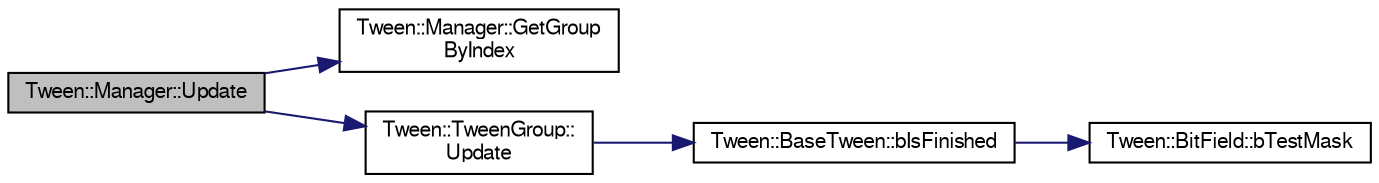 digraph "Tween::Manager::Update"
{
  bgcolor="transparent";
  edge [fontname="FreeSans",fontsize="10",labelfontname="FreeSans",labelfontsize="10"];
  node [fontname="FreeSans",fontsize="10",shape=record];
  rankdir="LR";
  Node1 [label="Tween::Manager::Update",height=0.2,width=0.4,color="black", fillcolor="grey75", style="filled" fontcolor="black"];
  Node1 -> Node2 [color="midnightblue",fontsize="10",style="solid",fontname="FreeSans"];
  Node2 [label="Tween::Manager::GetGroup\lByIndex",height=0.2,width=0.4,color="black",URL="$classTween_1_1Manager.html#a730f0852926ec37ee4a627e48919a29d"];
  Node1 -> Node3 [color="midnightblue",fontsize="10",style="solid",fontname="FreeSans"];
  Node3 [label="Tween::TweenGroup::\lUpdate",height=0.2,width=0.4,color="black",URL="$classTween_1_1TweenGroup.html#a788d1e6d1956e6648572cf587cba2079"];
  Node3 -> Node4 [color="midnightblue",fontsize="10",style="solid",fontname="FreeSans"];
  Node4 [label="Tween::BaseTween::bIsFinished",height=0.2,width=0.4,color="black",URL="$classTween_1_1BaseTween.html#a2d7724a637a7502b7a33d92572ede69b"];
  Node4 -> Node5 [color="midnightblue",fontsize="10",style="solid",fontname="FreeSans"];
  Node5 [label="Tween::BitField::bTestMask",height=0.2,width=0.4,color="black",URL="$classTween_1_1BitField.html#ae337c0285a888d03cbcd7c8cc8f99e24"];
}
